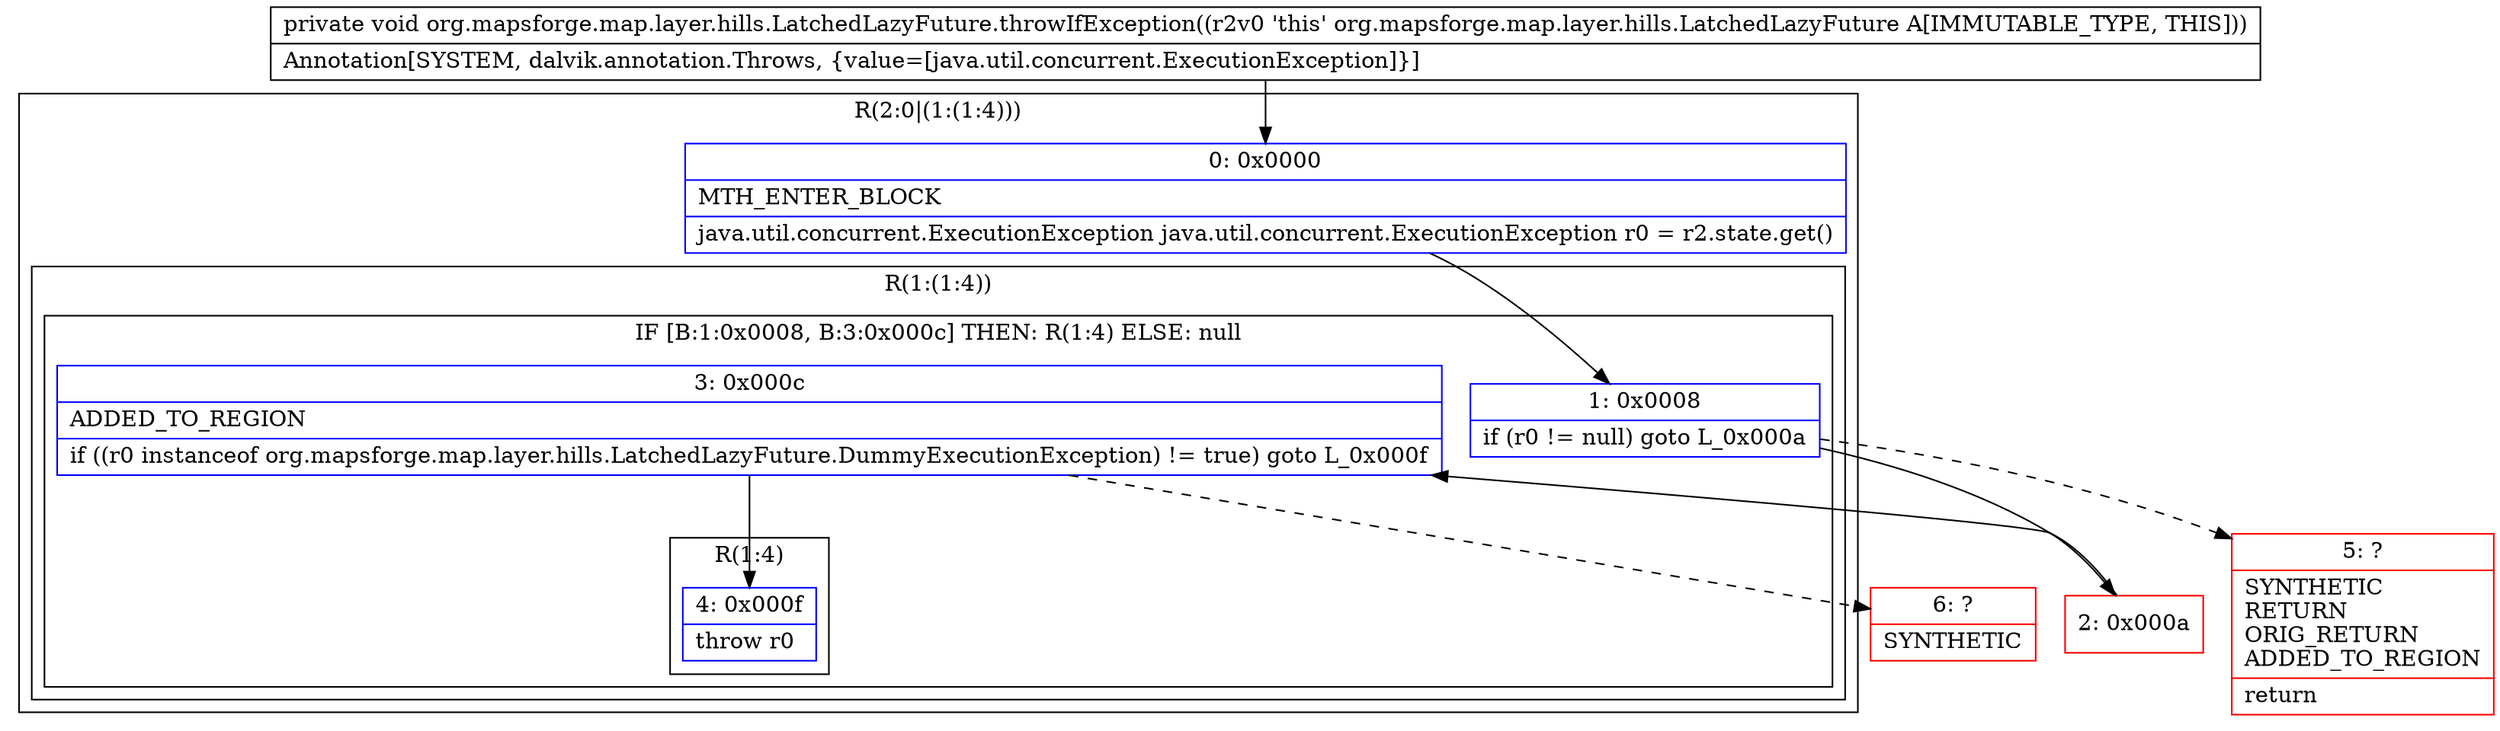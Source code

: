 digraph "CFG fororg.mapsforge.map.layer.hills.LatchedLazyFuture.throwIfException()V" {
subgraph cluster_Region_234882375 {
label = "R(2:0|(1:(1:4)))";
node [shape=record,color=blue];
Node_0 [shape=record,label="{0\:\ 0x0000|MTH_ENTER_BLOCK\l|java.util.concurrent.ExecutionException java.util.concurrent.ExecutionException r0 = r2.state.get()\l}"];
subgraph cluster_Region_1901392095 {
label = "R(1:(1:4))";
node [shape=record,color=blue];
subgraph cluster_IfRegion_1802235783 {
label = "IF [B:1:0x0008, B:3:0x000c] THEN: R(1:4) ELSE: null";
node [shape=record,color=blue];
Node_1 [shape=record,label="{1\:\ 0x0008|if (r0 != null) goto L_0x000a\l}"];
Node_3 [shape=record,label="{3\:\ 0x000c|ADDED_TO_REGION\l|if ((r0 instanceof org.mapsforge.map.layer.hills.LatchedLazyFuture.DummyExecutionException) != true) goto L_0x000f\l}"];
subgraph cluster_Region_1586682399 {
label = "R(1:4)";
node [shape=record,color=blue];
Node_4 [shape=record,label="{4\:\ 0x000f|throw r0\l}"];
}
}
}
}
Node_2 [shape=record,color=red,label="{2\:\ 0x000a}"];
Node_5 [shape=record,color=red,label="{5\:\ ?|SYNTHETIC\lRETURN\lORIG_RETURN\lADDED_TO_REGION\l|return\l}"];
Node_6 [shape=record,color=red,label="{6\:\ ?|SYNTHETIC\l}"];
MethodNode[shape=record,label="{private void org.mapsforge.map.layer.hills.LatchedLazyFuture.throwIfException((r2v0 'this' org.mapsforge.map.layer.hills.LatchedLazyFuture A[IMMUTABLE_TYPE, THIS]))  | Annotation[SYSTEM, dalvik.annotation.Throws, \{value=[java.util.concurrent.ExecutionException]\}]\l}"];
MethodNode -> Node_0;
Node_0 -> Node_1;
Node_1 -> Node_2;
Node_1 -> Node_5[style=dashed];
Node_3 -> Node_4;
Node_3 -> Node_6[style=dashed];
Node_2 -> Node_3;
}

